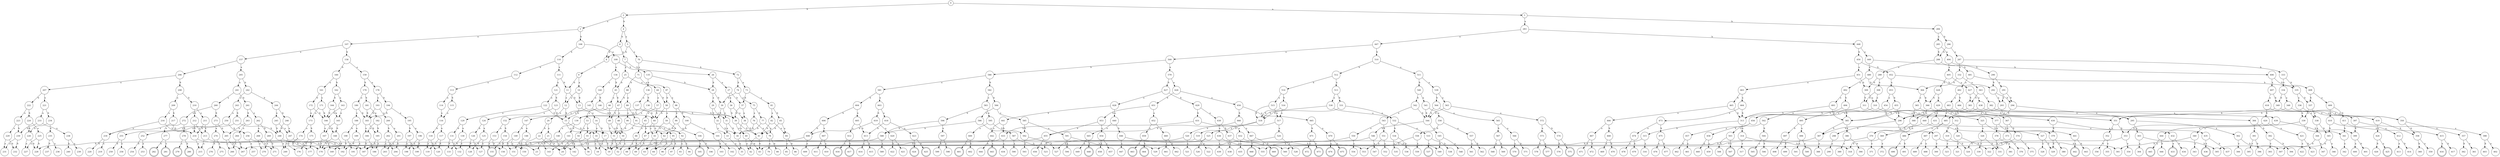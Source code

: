 digraph G {
node_655 [shape=circle,label="655"];
	node_655 -> node_656 [label="a"];
	node_655 -> node_267 [label="b"];
node_327 [shape=circle,label="327"];
	node_327 -> node_328 [label="a"];
	node_327 -> node_329 [label="b"];
node_663 [shape=doublecircle,label="663"];
node_564 [shape=circle,label="564"];
	node_564 -> node_565 [label="a"];
	node_564 -> node_544 [label="b"];
node_348 [shape=circle,label="348"];
	node_348 -> node_350 [label="a"];
	node_348 -> node_351 [label="b"];
node_393 [shape=circle,label="393"];
node_234 [shape=circle,label="234"];
	node_234 -> node_235 [label="a"];
	node_234 -> node_226 [label="b"];
node_570 [shape=doublecircle,label="570"];
node_195 [shape=circle,label="195"];
	node_195 -> node_196 [label="a"];
	node_195 -> node_197 [label="b"];
node_17 [shape=circle,label="17"];
	node_17 -> node_18 [label="a"];
	node_17 -> node_19 [label="b"];
node_114 [shape=circle,label="114"];
	node_114 -> node_116 [label="a"];
node_311 [shape=circle,label="311"];
	node_311 -> node_312 [label="a"];
	node_311 -> node_313 [label="b"];
node_172 [shape=circle,label="172"];
	node_172 -> node_173 [label="a"];
	node_172 -> node_166 [label="b"];
node_72 [shape=circle,label="72"];
	node_72 -> node_73 [label="a"];
	node_72 -> node_74 [label="b"];
node_579 [shape=circle,label="579"];
	node_579 -> node_626 [label="a"];
	node_579 -> node_627 [label="b"];
node_99 [shape=circle,label="99"];
	node_99 -> node_104 [label="a"];
	node_99 -> node_67 [label="b"];
node_143 [shape=circle,label="143"];
node_174 [shape=circle,label="174"];
	node_174 -> node_176 [label="a"];
	node_174 -> node_177 [label="b"];
node_328 [shape=circle,label="328"];
node_73 [shape=circle,label="73"];
	node_73 -> node_81 [label="a"];
	node_73 -> node_37 [label="b"];
node_651 [shape=circle,label="651"];
	node_651 -> node_652 [label="a"];
	node_651 -> node_653 [label="b"];
node_336 [shape=circle,label="336"];
	node_336 -> node_338 [label="a"];
	node_336 -> node_339 [label="b"];
node_142 [shape=circle,label="142"];
node_543 [shape=circle,label="543"];
	node_543 -> node_550 [label="a"];
	node_543 -> node_551 [label="b"];
node_272 [shape=circle,label="272"];
	node_272 -> node_277 [label="a"];
	node_272 -> node_278 [label="b"];
node_461 [shape=circle,label="461"];
node_59 [shape=circle,label="59"];
	node_59 -> node_61 [label="a"];
	node_59 -> node_62 [label="b"];
node_349 [shape=circle,label="349"];
	node_349 -> node_350 [label="a"];
	node_349 -> node_351 [label="b"];
node_442 [shape=doublecircle,label="442"];
node_22 [shape=circle,label="22"];
	node_22 -> node_23 [label="a"];
	node_22 -> node_24 [label="b"];
node_653 [shape=circle,label="653"];
	node_653 -> node_654 [label="a"];
	node_653 -> node_655 [label="b"];
node_44 [shape=circle,label="44"];
	node_44 -> node_57 [label="a"];
	node_44 -> node_58 [label="b"];
node_553 [shape=circle,label="553"];
node_560 [shape=circle,label="560"];
node_639 [shape=circle,label="639"];
node_196 [shape=circle,label="196"];
	node_196 -> node_198 [label="a"];
	node_196 -> node_199 [label="b"];
node_420 [shape=circle,label="420"];
	node_420 -> node_421 [label="a"];
	node_420 -> node_353 [label="b"];
node_585 [shape=circle,label="585"];
	node_585 -> node_591 [label="a"];
	node_585 -> node_592 [label="b"];
node_84 [shape=circle,label="84"];
	node_84 -> node_85 [label="a"];
	node_84 -> node_86 [label="b"];
node_283 [shape=circle,label="283"];
	node_283 -> node_447 [label="a"];
	node_283 -> node_448 [label="b"];
node_485 [shape=circle,label="485"];
	node_485 -> node_486 [label="a"];
	node_485 -> node_487 [label="b"];
node_220 [shape=circle,label="220"];
node_320 [shape=circle,label="320"];
	node_320 -> node_321 [label="a"];
	node_320 -> node_322 [label="b"];
node_403 [shape=circle,label="403"];
node_502 [shape=circle,label="502"];
	node_502 -> node_503 [label="a"];
	node_502 -> node_504 [label="b"];
node_306 [shape=circle,label="306"];
node_516 [shape=circle,label="516"];
	node_516 -> node_517 [label="a"];
	node_516 -> node_518 [label="b"];
node_226 [shape=circle,label="226"];
	node_226 -> node_227 [label="a"];
	node_226 -> node_228 [label="b"];
node_241 [shape=circle,label="241"];
	node_241 -> node_260 [label="a"];
	node_241 -> node_261 [label="b"];
node_599 [shape=circle,label="599"];
node_447 [shape=circle,label="447"];
	node_447 -> node_509 [label="a"];
	node_447 -> node_510 [label="b"];
node_82 [shape=circle,label="82"];
	node_82 -> node_84 [label="a"];
	node_82 -> node_41 [label="b"];
node_459 [shape=circle,label="459"];
node_115 [shape=circle,label="115"];
	node_115 -> node_116 [label="a"];
node_526 [shape=circle,label="526"];
node_107 [shape=circle,label="107"];
	node_107 -> node_157 [label="a"];
	node_107 -> node_158 [label="b"];
node_346 [shape=circle,label="346"];
node_578 [shape=circle,label="578"];
node_60 [shape=circle,label="60"];
	node_60 -> node_61 [label="a"];
	node_60 -> node_62 [label="b"];
node_154 [shape=circle,label="154"];
	node_154 -> node_155 [label="a"];
	node_154 -> node_156 [label="b"];
node_614 [shape=circle,label="614"];
node_623 [shape=circle,label="623"];
	node_623 -> node_624 [label="a"];
	node_623 -> node_625 [label="b"];
node_414 [shape=circle,label="414"];
node_171 [shape=circle,label="171"];
	node_171 -> node_173 [label="a"];
	node_171 -> node_166 [label="b"];
node_436 [shape=doublecircle,label="436"];
node_21 [shape=circle,label="21"];
	node_21 -> node_23 [label="a"];
	node_21 -> node_24 [label="b"];
node_159 [shape=circle,label="159"];
	node_159 -> node_178 [label="a"];
	node_159 -> node_179 [label="b"];
node_164 [shape=circle,label="164"];
	node_164 -> node_165 [label="a"];
	node_164 -> node_166 [label="b"];
node_83 [shape=circle,label="83"];
	node_83 -> node_84 [label="a"];
	node_83 -> node_41 [label="b"];
node_548 [shape=circle,label="548"];
node_316 [shape=circle,label="316"];
node_291 [shape=circle,label="291"];
	node_291 -> node_293 [label="a"];
	node_291 -> node_294 [label="b"];
node_534 [shape=circle,label="534"];
	node_534 -> node_535 [label="a"];
	node_534 -> node_536 [label="b"];
node_49 [shape=circle,label="49"];
	node_49 -> node_50 [label="a"];
	node_49 -> node_51 [label="b"];
node_641 [shape=circle,label="641"];
	node_641 -> node_642 [label="a"];
	node_641 -> node_633 [label="b"];
node_671 [shape=circle,label="671"];
	node_671 -> node_672 [label="a"];
	node_671 -> node_673 [label="b"];
node_300 [shape=circle,label="300"];
node_519 [shape=circle,label="519"];
	node_519 -> node_522 [label="a"];
	node_519 -> node_523 [label="b"];
node_521 [shape=circle,label="521"];
node_96 [shape=circle,label="96"];
node_151 [shape=circle,label="151"];
node_201 [shape=circle,label="201"];
	node_201 -> node_203 [label="a"];
	node_201 -> node_204 [label="b"];
node_260 [shape=circle,label="260"];
	node_260 -> node_272 [label="a"];
	node_260 -> node_273 [label="b"];
node_326 [shape=circle,label="326"];
	node_326 -> node_330 [label="a"];
	node_326 -> node_331 [label="b"];
node_404 [shape=circle,label="404"];
	node_404 -> node_405 [label="a"];
	node_404 -> node_406 [label="b"];
node_457 [shape=circle,label="457"];
	node_457 -> node_461 [label="a"];
	node_457 -> node_462 [label="b"];
node_587 [shape=circle,label="587"];
	node_587 -> node_590 [label="a"];
	node_587 -> node_523 [label="b"];
node_157 [shape=circle,label="157"];
	node_157 -> node_205 [label="a"];
	node_157 -> node_206 [label="b"];
node_240 [shape=circle,label="240"];
node_110 [shape=circle,label="110"];
	node_110 -> node_111 [label="a"];
	node_110 -> node_112 [label="b"];
node_179 [shape=circle,label="179"];
	node_179 -> node_180 [label="a"];
	node_179 -> node_181 [label="b"];
node_481 [shape=circle,label="481"];
	node_481 -> node_482 [label="a"];
	node_481 -> node_335 [label="b"];
node_313 [shape=circle,label="313"];
	node_313 -> node_314 [label="a"];
	node_313 -> node_315 [label="b"];
node_593 [shape=circle,label="593"];
node_34 [shape=circle,label="34"];
	node_34 -> node_35 [label="a"];
node_494 [shape=circle,label="494"];
	node_494 -> node_495 [label="a"];
	node_494 -> node_385 [label="b"];
node_200 [shape=circle,label="200"];
	node_200 -> node_201 [label="a"];
	node_200 -> node_202 [label="b"];
node_405 [shape=circle,label="405"];
	node_405 -> node_427 [label="a"];
	node_405 -> node_428 [label="b"];
node_116 [shape=circle,label="116"];
	node_116 -> node_117 [label="a"];
	node_116 -> node_118 [label="b"];
node_390 [shape=circle,label="390"];
node_19 [shape=circle,label="19"];
node_321 [shape=circle,label="321"];
node_30 [shape=circle,label="30"];
	node_30 -> node_31 [label="a"];
	node_30 -> node_32 [label="b"];
node_360 [shape=circle,label="360"];
node_245 [shape=circle,label="245"];
	node_245 -> node_247 [label="a"];
	node_245 -> node_248 [label="b"];
node_456 [shape=circle,label="456"];
	node_456 -> node_457 [label="a"];
	node_456 -> node_458 [label="b"];
node_674 [shape=doublecircle,label="674"];
node_105 [shape=doublecircle,label="105"];
node_12 [shape=circle,label="12"];
	node_12 -> node_20 [label="a"];
	node_12 -> node_15 [label="b"];
node_555 [shape=circle,label="555"];
node_501 [shape=circle,label="501"];
node_439 [shape=circle,label="439"];
	node_439 -> node_444 [label="a"];
	node_439 -> node_399 [label="b"];
node_71 [shape=circle,label="71"];
	node_71 -> node_87 [label="a"];
	node_71 -> node_88 [label="b"];
node_509 [shape=circle,label="509"];
	node_509 -> node_579 [label="a"];
	node_509 -> node_580 [label="b"];
node_527 [shape=circle,label="527"];
node_227 [shape=circle,label="227"];
node_66 [shape=circle,label="66"];
	node_66 -> node_68 [label="a"];
	node_66 -> node_69 [label="b"];
node_490 [shape=doublecircle,label="490"];
node_36 [shape=circle,label="36"];
	node_36 -> node_38 [label="a"];
	node_36 -> node_39 [label="b"];
node_659 [shape=circle,label="659"];
	node_659 -> node_663 [label="a"];
	node_659 -> node_664 [label="b"];
node_103 [shape=circle,label="103"];
node_312 [shape=circle,label="312"];
	node_312 -> node_319 [label="a"];
	node_312 -> node_320 [label="b"];
node_573 [shape=circle,label="573"];
	node_573 -> node_577 [label="a"];
	node_573 -> node_578 [label="b"];
node_14 [shape=circle,label="14"];
	node_14 -> node_16 [label="a"];
	node_14 -> node_17 [label="b"];
node_384 [shape=circle,label="384"];
	node_384 -> node_391 [label="a"];
	node_384 -> node_392 [label="b"];
node_497 [shape=circle,label="497"];
	node_497 -> node_498 [label="a"];
	node_497 -> node_499 [label="b"];
node_54 [shape=circle,label="54"];
	node_54 -> node_56 [label="a"];
	node_54 -> node_24 [label="b"];
node_303 [shape=circle,label="303"];
	node_303 -> node_304 [label="a"];
	node_303 -> node_305 [label="b"];
node_379 [shape=circle,label="379"];
	node_379 -> node_380 [label="a"];
	node_379 -> node_329 [label="b"];
node_237 [shape=circle,label="237"];
node_358 [shape=circle,label="358"];
	node_358 -> node_359 [label="a"];
	node_358 -> node_360 [label="b"];
node_417 [shape=circle,label="417"];
node_145 [shape=circle,label="145"];
	node_145 -> node_152 [label="a"];
	node_145 -> node_60 [label="b"];
node_242 [shape=circle,label="242"];
	node_242 -> node_243 [label="a"];
	node_242 -> node_244 [label="b"];
node_324 [shape=circle,label="324"];
node_559 [shape=circle,label="559"];
node_108 [shape=circle,label="108"];
	node_108 -> node_109 [label="a"];
	node_108 -> node_110 [label="b"];
node_133 [shape=circle,label="133"];
node_282 [shape=doublecircle,label="282"];
node_423 [shape=circle,label="423"];
node_425 [shape=doublecircle,label="425"];
node_649 [shape=circle,label="649"];
node_186 [shape=circle,label="186"];
node_522 [shape=circle,label="522"];
node_290 [shape=circle,label="290"];
	node_290 -> node_291 [label="a"];
	node_290 -> node_292 [label="b"];
node_474 [shape=circle,label="474"];
	node_474 -> node_478 [label="a"];
	node_474 -> node_479 [label="b"];
node_117 [shape=circle,label="117"];
	node_117 -> node_119 [label="a"];
	node_117 -> node_120 [label="b"];
node_609 [shape=circle,label="609"];
node_3 [shape=circle,label="3"];
	node_3 -> node_107 [label="a"];
	node_3 -> node_108 [label="b"];
node_129 [shape=circle,label="129"];
	node_129 -> node_130 [label="a"];
	node_129 -> node_131 [label="b"];
node_309 [shape=circle,label="309"];
	node_309 -> node_310 [label="a"];
	node_309 -> node_311 [label="b"];
node_541 [shape=circle,label="541"];
	node_541 -> node_556 [label="a"];
	node_541 -> node_544 [label="b"];
node_8 [shape=circle,label="8"];
	node_8 -> node_9 [label="a"];
node_658 [shape=circle,label="658"];
node_416 [shape=doublecircle,label="416"];
node_545 [shape=circle,label="545"];
	node_545 -> node_548 [label="a"];
	node_545 -> node_549 [label="b"];
node_561 [shape=circle,label="561"];
node_18 [shape=circle,label="18"];
node_395 [shape=circle,label="395"];
node_463 [shape=circle,label="463"];
	node_463 -> node_464 [label="a"];
	node_463 -> node_465 [label="b"];
node_601 [shape=doublecircle,label="601"];
node_141 [shape=circle,label="141"];
	node_141 -> node_142 [label="a"];
	node_141 -> node_143 [label="b"];
node_137 [shape=circle,label="137"];
	node_137 -> node_139 [label="a"];
	node_137 -> node_39 [label="b"];
node_335 [shape=circle,label="335"];
	node_335 -> node_336 [label="a"];
	node_335 -> node_337 [label="b"];
node_344 [shape=circle,label="344"];
	node_344 -> node_347 [label="a"];
	node_344 -> node_307 [label="b"];
node_583 [shape=circle,label="583"];
	node_583 -> node_595 [label="a"];
	node_583 -> node_596 [label="b"];
node_450 [shape=circle,label="450"];
	node_450 -> node_451 [label="a"];
	node_450 -> node_452 [label="b"];
node_512 [shape=circle,label="512"];
	node_512 -> node_513 [label="a"];
	node_512 -> node_514 [label="b"];
node_279 [shape=doublecircle,label="279"];
node_567 [shape=circle,label="567"];
	node_567 -> node_568 [label="a"];
	node_567 -> node_569 [label="b"];
node_148 [shape=circle,label="148"];
	node_148 -> node_150 [label="a"];
	node_148 -> node_151 [label="b"];
node_479 [shape=circle,label="479"];
node_554 [shape=circle,label="554"];
node_168 [shape=circle,label="168"];
	node_168 -> node_169 [label="a"];
	node_168 -> node_170 [label="b"];
node_482 [shape=circle,label="482"];
	node_482 -> node_483 [label="a"];
	node_482 -> node_484 [label="b"];
node_412 [shape=circle,label="412"];
	node_412 -> node_413 [label="a"];
	node_412 -> node_414 [label="b"];
node_273 [shape=circle,label="273"];
	node_273 -> node_274 [label="a"];
	node_273 -> node_265 [label="b"];
node_449 [shape=circle,label="449"];
	node_449 -> node_480 [label="a"];
	node_449 -> node_481 [label="b"];
node_101 [shape=circle,label="101"];
	node_101 -> node_102 [label="a"];
	node_101 -> node_103 [label="b"];
node_432 [shape=circle,label="432"];
	node_432 -> node_433 [label="a"];
	node_432 -> node_434 [label="b"];
node_248 [shape=circle,label="248"];
	node_248 -> node_249 [label="a"];
	node_248 -> node_187 [label="b"];
node_445 [shape=doublecircle,label="445"];
node_568 [shape=circle,label="568"];
node_626 [shape=circle,label="626"];
	node_626 -> node_650 [label="a"];
	node_626 -> node_651 [label="b"];
node_13 [shape=circle,label="13"];
	node_13 -> node_14 [label="a"];
	node_13 -> node_15 [label="b"];
node_531 [shape=circle,label="531"];
	node_531 -> node_532 [label="a"];
	node_531 -> node_518 [label="b"];
node_224 [shape=circle,label="224"];
	node_224 -> node_225 [label="a"];
	node_224 -> node_226 [label="b"];
node_135 [shape=circle,label="135"];
	node_135 -> node_136 [label="a"];
	node_135 -> node_28 [label="b"];
node_644 [shape=circle,label="644"];
node_269 [shape=circle,label="269"];
	node_269 -> node_270 [label="a"];
	node_269 -> node_271 [label="b"];
node_169 [shape=circle,label="169"];
node_338 [shape=circle,label="338"];
	node_338 -> node_344 [label="a"];
	node_338 -> node_345 [label="b"];
node_318 [shape=circle,label="318"];
node_46 [shape=circle,label="46"];
	node_46 -> node_53 [label="a"];
	node_46 -> node_49 [label="b"];
node_563 [shape=circle,label="563"];
	node_563 -> node_572 [label="a"];
	node_563 -> node_544 [label="b"];
node_368 [shape=circle,label="368"];
	node_368 -> node_369 [label="a"];
	node_368 -> node_370 [label="b"];
node_590 [shape=circle,label="590"];
node_367 [shape=circle,label="367"];
	node_367 -> node_373 [label="a"];
	node_367 -> node_374 [label="b"];
node_16 [shape=circle,label="16"];
	node_16 -> node_18 [label="a"];
	node_16 -> node_19 [label="b"];
node_410 [shape=circle,label="410"];
	node_410 -> node_415 [label="a"];
	node_410 -> node_345 [label="b"];
node_93 [shape=circle,label="93"];
node_362 [shape=circle,label="362"];
node_204 [shape=circle,label="204"];
node_223 [shape=circle,label="223"];
	node_223 -> node_229 [label="a"];
	node_223 -> node_230 [label="b"];
node_446 [shape=circle,label="446"];
node_594 [shape=circle,label="594"];
node_37 [shape=circle,label="37"];
	node_37 -> node_38 [label="a"];
	node_37 -> node_39 [label="b"];
node_484 [shape=circle,label="484"];
	node_484 -> node_485 [label="a"];
	node_484 -> node_351 [label="b"];
node_198 [shape=circle,label="198"];
node_61 [shape=circle,label="61"];
	node_61 -> node_63 [label="a"];
	node_61 -> node_64 [label="b"];
node_552 [shape=circle,label="552"];
node_370 [shape=circle,label="370"];
	node_370 -> node_371 [label="a"];
	node_370 -> node_19 [label="b"];
node_259 [shape=circle,label="259"];
node_191 [shape=circle,label="191"];
node_315 [shape=circle,label="315"];
	node_315 -> node_316 [label="a"];
	node_315 -> node_19 [label="b"];
node_124 [shape=circle,label="124"];
	node_124 -> node_125 [label="a"];
	node_124 -> node_126 [label="b"];
node_536 [shape=circle,label="536"];
node_236 [shape=circle,label="236"];
node_104 [shape=circle,label="104"];
	node_104 -> node_105 [label="a"];
	node_104 -> node_106 [label="b"];
node_147 [shape=circle,label="147"];
	node_147 -> node_148 [label="a"];
	node_147 -> node_149 [label="b"];
node_469 [shape=circle,label="469"];
node_219 [shape=circle,label="219"];
node_87 [shape=circle,label="87"];
	node_87 -> node_98 [label="a"];
	node_87 -> node_58 [label="b"];
node_48 [shape=circle,label="48"];
	node_48 -> node_50 [label="a"];
	node_48 -> node_51 [label="b"];
node_162 [shape=circle,label="162"];
	node_162 -> node_163 [label="a"];
	node_162 -> node_164 [label="b"];
node_79 [shape=circle,label="79"];
node_92 [shape=circle,label="92"];
	node_92 -> node_93 [label="a"];
	node_92 -> node_94 [label="b"];
node_422 [shape=circle,label="422"];
node_640 [shape=circle,label="640"];
	node_640 -> node_645 [label="a"];
	node_640 -> node_646 [label="b"];
node_95 [shape=circle,label="95"];
	node_95 -> node_96 [label="a"];
	node_95 -> node_97 [label="b"];
node_406 [shape=circle,label="406"];
	node_406 -> node_407 [label="a"];
	node_406 -> node_408 [label="b"];
node_239 [shape=circle,label="239"];
node_547 [shape=circle,label="547"];
node_396 [shape=circle,label="396"];
node_558 [shape=circle,label="558"];
	node_558 -> node_559 [label="a"];
	node_558 -> node_560 [label="b"];
node_496 [shape=circle,label="496"];
	node_496 -> node_500 [label="a"];
	node_496 -> node_501 [label="b"];
node_611 [shape=circle,label="611"];
node_661 [shape=circle,label="661"];
node_280 [shape=doublecircle,label="280"];
node_183 [shape=circle,label="183"];
	node_183 -> node_184 [label="a"];
	node_183 -> node_185 [label="b"];
node_356 [shape=circle,label="356"];
node_189 [shape=circle,label="189"];
	node_189 -> node_191 [label="a"];
	node_189 -> node_192 [label="b"];
node_193 [shape=circle,label="193"];
	node_193 -> node_200 [label="a"];
	node_193 -> node_183 [label="b"];
node_650 [shape=circle,label="650"];
	node_650 -> node_665 [label="a"];
	node_650 -> node_666 [label="b"];
node_577 [shape=doublecircle,label="577"];
node_6 [shape=circle,label="6"];
	node_6 -> node_7 [label="a"];
	node_6 -> node_8 [label="b"];
node_565 [shape=circle,label="565"];
	node_565 -> node_566 [label="a"];
	node_565 -> node_567 [label="b"];
node_80 [shape=circle,label="80"];
node_2 [shape=circle,label="2"];
	node_2 -> node_3 [label="a"];
	node_2 -> node_4 [label="b"];
node_64 [shape=circle,label="64"];
node_366 [shape=circle,label="366"];
	node_366 -> node_367 [label="a"];
	node_366 -> node_368 [label="b"];
node_389 [shape=circle,label="389"];
node_88 [shape=circle,label="88"];
	node_88 -> node_89 [label="a"];
	node_88 -> node_47 [label="b"];
node_109 [shape=circle,label="109"];
	node_109 -> node_134 [label="a"];
	node_109 -> node_135 [label="b"];
node_175 [shape=circle,label="175"];
	node_175 -> node_176 [label="a"];
	node_175 -> node_177 [label="b"];
node_427 [shape=circle,label="427"];
	node_427 -> node_438 [label="a"];
	node_427 -> node_383 [label="b"];
node_329 [shape=circle,label="329"];
node_566 [shape=circle,label="566"];
	node_566 -> node_570 [label="a"];
	node_566 -> node_571 [label="b"];
node_188 [shape=circle,label="188"];
	node_188 -> node_189 [label="a"];
	node_188 -> node_190 [label="b"];
node_613 [shape=circle,label="613"];
	node_613 -> node_614 [label="a"];
	node_613 -> node_615 [label="b"];
node_33 [shape=circle,label="33"];
	node_33 -> node_35 [label="a"];
node_486 [shape=circle,label="486"];
	node_486 -> node_490 [label="a"];
	node_486 -> node_491 [label="b"];
node_180 [shape=circle,label="180"];
	node_180 -> node_188 [label="a"];
	node_180 -> node_183 [label="b"];
node_662 [shape=circle,label="662"];
node_11 [shape=circle,label="11"];
	node_11 -> node_12 [label="a"];
	node_11 -> node_13 [label="b"];
node_212 [shape=circle,label="212"];
	node_212 -> node_213 [label="a"];
	node_212 -> node_214 [label="b"];
node_473 [shape=circle,label="473"];
	node_473 -> node_474 [label="a"];
	node_473 -> node_475 [label="b"];
node_525 [shape=circle,label="525"];
	node_525 -> node_526 [label="a"];
	node_525 -> node_527 [label="b"];
node_675 [shape=doublecircle,label="675"];
node_518 [shape=circle,label="518"];
	node_518 -> node_519 [label="a"];
	node_518 -> node_520 [label="b"];
node_443 [shape=circle,label="443"];
node_258 [shape=circle,label="258"];
node_544 [shape=circle,label="544"];
	node_544 -> node_545 [label="a"];
	node_544 -> node_546 [label="b"];
node_576 [shape=circle,label="576"];
node_325 [shape=circle,label="325"];
	node_325 -> node_326 [label="a"];
	node_325 -> node_327 [label="b"];
node_602 [shape=circle,label="602"];
node_369 [shape=circle,label="369"];
	node_369 -> node_372 [label="a"];
	node_369 -> node_318 [label="b"];
node_622 [shape=circle,label="622"];
node_163 [shape=circle,label="163"];
	node_163 -> node_165 [label="a"];
	node_163 -> node_166 [label="b"];
node_285 [shape=circle,label="285"];
	node_285 -> node_404 [label="a"];
	node_285 -> node_288 [label="b"];
node_365 [shape=circle,label="365"];
	node_365 -> node_377 [label="a"];
	node_365 -> node_368 [label="b"];
node_62 [shape=circle,label="62"];
	node_62 -> node_63 [label="a"];
	node_62 -> node_64 [label="b"];
node_77 [shape=circle,label="77"];
	node_77 -> node_78 [label="a"];
	node_77 -> node_34 [label="b"];
node_388 [shape=circle,label="388"];
node_498 [shape=circle,label="498"];
node_53 [shape=circle,label="53"];
	node_53 -> node_54 [label="a"];
	node_53 -> node_55 [label="b"];
node_278 [shape=circle,label="278"];
	node_278 -> node_279 [label="a"];
	node_278 -> node_280 [label="b"];
node_128 [shape=circle,label="128"];
node_621 [shape=circle,label="621"];
node_194 [shape=circle,label="194"];
	node_194 -> node_195 [label="a"];
	node_194 -> node_183 [label="b"];
node_571 [shape=circle,label="571"];
node_229 [shape=circle,label="229"];
	node_229 -> node_231 [label="a"];
	node_229 -> node_232 [label="b"];
node_305 [shape=circle,label="305"];
node_209 [shape=circle,label="209"];
	node_209 -> node_216 [label="a"];
	node_209 -> node_217 [label="b"];
node_181 [shape=circle,label="181"];
	node_181 -> node_182 [label="a"];
	node_181 -> node_183 [label="b"];
node_660 [shape=circle,label="660"];
	node_660 -> node_661 [label="a"];
	node_660 -> node_662 [label="b"];
node_645 [shape=circle,label="645"];
	node_645 -> node_648 [label="a"];
	node_645 -> node_649 [label="b"];
node_299 [shape=circle,label="299"];
node_402 [shape=circle,label="402"];
node_466 [shape=circle,label="466"];
	node_466 -> node_467 [label="a"];
	node_466 -> node_468 [label="b"];
node_455 [shape=circle,label="455"];
	node_455 -> node_456 [label="a"];
	node_455 -> node_296 [label="b"];
node_74 [shape=circle,label="74"];
	node_74 -> node_75 [label="a"];
	node_74 -> node_30 [label="b"];
node_298 [shape=circle,label="298"];
	node_298 -> node_299 [label="a"];
node_347 [shape=circle,label="347"];
node_415 [shape=circle,label="415"];
	node_415 -> node_416 [label="a"];
	node_415 -> node_417 [label="b"];
node_493 [shape=circle,label="493"];
	node_493 -> node_502 [label="a"];
	node_493 -> node_385 [label="b"];
node_513 [shape=circle,label="513"];
	node_513 -> node_530 [label="a"];
	node_513 -> node_531 [label="b"];
node_97 [shape=circle,label="97"];
node_400 [shape=circle,label="400"];
node_304 [shape=circle,label="304"];
node_170 [shape=circle,label="170"];
node_478 [shape=circle,label="478"];
node_636 [shape=circle,label="636"];
	node_636 -> node_639 [label="a"];
	node_636 -> node_555 [label="b"];
node_535 [shape=circle,label="535"];
node_520 [shape=circle,label="520"];
	node_520 -> node_521 [label="a"];
	node_520 -> node_170 [label="b"];
node_122 [shape=circle,label="122"];
	node_122 -> node_129 [label="a"];
	node_122 -> node_15 [label="b"];
node_76 [shape=circle,label="76"];
	node_76 -> node_78 [label="a"];
	node_76 -> node_34 [label="b"];
node_130 [shape=circle,label="130"];
	node_130 -> node_132 [label="a"];
	node_130 -> node_133 [label="b"];
node_454 [shape=circle,label="454"];
	node_454 -> node_456 [label="a"];
	node_454 -> node_296 [label="b"];
node_664 [shape=doublecircle,label="664"];
node_580 [shape=circle,label="580"];
	node_580 -> node_581 [label="a"];
	node_580 -> node_582 [label="b"];
node_132 [shape=circle,label="132"];
node_289 [shape=circle,label="289"];
	node_289 -> node_308 [label="a"];
	node_289 -> node_309 [label="b"];
node_377 [shape=circle,label="377"];
	node_377 -> node_378 [label="a"];
	node_377 -> node_379 [label="b"];
node_131 [shape=circle,label="131"];
	node_131 -> node_132 [label="a"];
	node_131 -> node_133 [label="b"];
node_476 [shape=circle,label="476"];
node_665 [shape=circle,label="665"];
	node_665 -> node_670 [label="a"];
	node_665 -> node_671 [label="b"];
node_421 [shape=circle,label="421"];
	node_421 -> node_422 [label="a"];
	node_421 -> node_423 [label="b"];
node_182 [shape=circle,label="182"];
	node_182 -> node_184 [label="a"];
	node_182 -> node_185 [label="b"];
node_293 [shape=circle,label="293"];
	node_293 -> node_295 [label="a"];
	node_293 -> node_296 [label="b"];
node_177 [shape=circle,label="177"];
node_255 [shape=circle,label="255"];
	node_255 -> node_258 [label="a"];
	node_255 -> node_259 [label="b"];
node_465 [shape=circle,label="465"];
	node_465 -> node_466 [label="a"];
	node_465 -> node_313 [label="b"];
node_317 [shape=circle,label="317"];
node_264 [shape=circle,label="264"];
	node_264 -> node_266 [label="a"];
	node_264 -> node_267 [label="b"];
node_495 [shape=circle,label="495"];
	node_495 -> node_496 [label="a"];
	node_495 -> node_497 [label="b"];
node_652 [shape=circle,label="652"];
	node_652 -> node_659 [label="a"];
	node_652 -> node_660 [label="b"];
node_319 [shape=circle,label="319"];
	node_319 -> node_323 [label="a"];
	node_319 -> node_324 [label="b"];
node_276 [shape=circle,label="276"];
node_210 [shape=circle,label="210"];
	node_210 -> node_211 [label="a"];
	node_210 -> node_212 [label="b"];
node_394 [shape=circle,label="394"];
node_284 [shape=circle,label="284"];
	node_284 -> node_285 [label="a"];
	node_284 -> node_286 [label="b"];
node_78 [shape=circle,label="78"];
	node_78 -> node_79 [label="a"];
	node_78 -> node_80 [label="b"];
node_506 [shape=circle,label="506"];
node_386 [shape=circle,label="386"];
	node_386 -> node_389 [label="a"];
	node_386 -> node_390 [label="b"];
node_45 [shape=circle,label="45"];
	node_45 -> node_46 [label="a"];
	node_45 -> node_47 [label="b"];
node_462 [shape=circle,label="462"];
node_500 [shape=doublecircle,label="500"];
node_342 [shape=circle,label="342"];
node_401 [shape=circle,label="401"];
node_588 [shape=circle,label="588"];
	node_588 -> node_589 [label="a"];
	node_588 -> node_170 [label="b"];
node_158 [shape=circle,label="158"];
	node_158 -> node_159 [label="a"];
	node_158 -> node_160 [label="b"];
node_428 [shape=circle,label="428"];
	node_428 -> node_429 [label="a"];
	node_428 -> node_366 [label="b"];
node_35 [shape=circle,label="35"];
node_637 [shape=circle,label="637"];
	node_637 -> node_638 [label="a"];
	node_637 -> node_553 [label="b"];
node_120 [shape=circle,label="120"];
node_392 [shape=circle,label="392"];
	node_392 -> node_393 [label="a"];
	node_392 -> node_394 [label="b"];
node_136 [shape=circle,label="136"];
	node_136 -> node_137 [label="a"];
	node_136 -> node_138 [label="b"];
node_75 [shape=circle,label="75"];
	node_75 -> node_76 [label="a"];
	node_75 -> node_77 [label="b"];
node_295 [shape=circle,label="295"];
	node_295 -> node_302 [label="a"];
	node_295 -> node_303 [label="b"];
node_28 [shape=circle,label="28"];
	node_28 -> node_29 [label="a"];
	node_28 -> node_30 [label="b"];
node_398 [shape=circle,label="398"];
	node_398 -> node_402 [label="a"];
	node_398 -> node_403 [label="b"];
node_374 [shape=circle,label="374"];
	node_374 -> node_375 [label="a"];
	node_374 -> node_322 [label="b"];
node_557 [shape=circle,label="557"];
	node_557 -> node_561 [label="a"];
	node_557 -> node_562 [label="b"];
node_65 [shape=circle,label="65"];
	node_65 -> node_66 [label="a"];
	node_65 -> node_67 [label="b"];
node_437 [shape=circle,label="437"];
node_385 [shape=circle,label="385"];
	node_385 -> node_386 [label="a"];
	node_385 -> node_387 [label="b"];
node_604 [shape=circle,label="604"];
	node_604 -> node_605 [label="a"];
	node_604 -> node_606 [label="b"];
node_654 [shape=circle,label="654"];
	node_654 -> node_657 [label="a"];
	node_654 -> node_658 [label="b"];
node_399 [shape=circle,label="399"];
	node_399 -> node_400 [label="a"];
	node_399 -> node_401 [label="b"];
node_243 [shape=circle,label="243"];
	node_243 -> node_250 [label="a"];
	node_243 -> node_251 [label="b"];
node_235 [shape=circle,label="235"];
	node_235 -> node_236 [label="a"];
	node_235 -> node_237 [label="b"];
node_515 [shape=circle,label="515"];
	node_515 -> node_517 [label="a"];
	node_515 -> node_518 [label="b"];
node_668 [shape=doublecircle,label="668"];
node_176 [shape=circle,label="176"];
node_345 [shape=circle,label="345"];
	node_345 -> node_346 [label="a"];
	node_345 -> node_305 [label="b"];
node_155 [shape=doublecircle,label="155"];
node_550 [shape=circle,label="550"];
	node_550 -> node_554 [label="a"];
	node_550 -> node_555 [label="b"];
node_359 [shape=circle,label="359"];
node_600 [shape=circle,label="600"];
	node_600 -> node_601 [label="a"];
	node_600 -> node_602 [label="b"];
node_40 [shape=circle,label="40"];
	node_40 -> node_42 [label="a"];
	node_40 -> node_43 [label="b"];
node_372 [shape=circle,label="372"];
node_29 [shape=circle,label="29"];
	node_29 -> node_31 [label="a"];
	node_29 -> node_32 [label="b"];
node_314 [shape=circle,label="314"];
	node_314 -> node_317 [label="a"];
	node_314 -> node_318 [label="b"];
node_467 [shape=circle,label="467"];
	node_467 -> node_471 [label="a"];
	node_467 -> node_472 [label="b"];
node_448 [shape=circle,label="448"];
	node_448 -> node_449 [label="a"];
	node_448 -> node_450 [label="b"];
node_530 [shape=circle,label="530"];
	node_530 -> node_532 [label="a"];
	node_530 -> node_518 [label="b"];
node_470 [shape=circle,label="470"];
node_539 [shape=circle,label="539"];
	node_539 -> node_563 [label="a"];
	node_539 -> node_564 [label="b"];
node_597 [shape=circle,label="597"];
	node_597 -> node_598 [label="a"];
	node_597 -> node_599 [label="b"];
node_666 [shape=circle,label="666"];
	node_666 -> node_667 [label="a"];
	node_666 -> node_655 [label="b"];
node_91 [shape=circle,label="91"];
	node_91 -> node_92 [label="a"];
	node_91 -> node_51 [label="b"];
node_308 [shape=circle,label="308"];
	node_308 -> node_310 [label="a"];
	node_308 -> node_311 [label="b"];
node_23 [shape=circle,label="23"];
node_102 [shape=circle,label="102"];
node_39 [shape=circle,label="39"];
	node_39 -> node_40 [label="a"];
	node_39 -> node_41 [label="b"];
node_371 [shape=circle,label="371"];
node_584 [shape=circle,label="584"];
	node_584 -> node_585 [label="a"];
	node_584 -> node_586 [label="b"];
node_310 [shape=circle,label="310"];
	node_310 -> node_325 [label="a"];
	node_310 -> node_313 [label="b"];
node_612 [shape=circle,label="612"];
	node_612 -> node_616 [label="a"];
	node_612 -> node_617 [label="b"];
node_430 [shape=circle,label="430"];
	node_430 -> node_435 [label="a"];
	node_430 -> node_379 [label="b"];
node_375 [shape=circle,label="375"];
node_619 [shape=circle,label="619"];
	node_619 -> node_620 [label="a"];
	node_619 -> node_608 [label="b"];
node_542 [shape=circle,label="542"];
	node_542 -> node_543 [label="a"];
	node_542 -> node_544 [label="b"];
node_391 [shape=circle,label="391"];
	node_391 -> node_395 [label="a"];
	node_391 -> node_396 [label="b"];
node_100 [shape=circle,label="100"];
	node_100 -> node_101 [label="a"];
	node_100 -> node_62 [label="b"];
node_364 [shape=circle,label="364"];
	node_364 -> node_365 [label="a"];
	node_364 -> node_366 [label="b"];
node_27 [shape=circle,label="27"];
	node_27 -> node_36 [label="a"];
	node_27 -> node_37 [label="b"];
node_480 [shape=circle,label="480"];
	node_480 -> node_492 [label="a"];
	node_480 -> node_364 [label="b"];
node_63 [shape=circle,label="63"];
node_492 [shape=circle,label="492"];
	node_492 -> node_493 [label="a"];
	node_492 -> node_494 [label="b"];
node_213 [shape=circle,label="213"];
	node_213 -> node_215 [label="a"];
	node_213 -> node_170 [label="b"];
node_511 [shape=circle,label="511"];
	node_511 -> node_539 [label="a"];
	node_511 -> node_540 [label="b"];
node_57 [shape=circle,label="57"];
	node_57 -> node_65 [label="a"];
	node_57 -> node_60 [label="b"];
node_575 [shape=doublecircle,label="575"];
node_352 [shape=circle,label="352"];
	node_352 -> node_355 [label="a"];
	node_352 -> node_356 [label="b"];
node_489 [shape=circle,label="489"];
node_397 [shape=circle,label="397"];
	node_397 -> node_398 [label="a"];
	node_397 -> node_399 [label="b"];
node_505 [shape=doublecircle,label="505"];
node_322 [shape=circle,label="322"];
node_407 [shape=circle,label="407"];
	node_407 -> node_418 [label="a"];
	node_407 -> node_349 [label="b"];
node_596 [shape=circle,label="596"];
	node_596 -> node_597 [label="a"];
	node_596 -> node_588 [label="b"];
node_642 [shape=circle,label="642"];
	node_642 -> node_643 [label="a"];
	node_642 -> node_644 [label="b"];
node_119 [shape=circle,label="119"];
node_472 [shape=circle,label="472"];
node_98 [shape=circle,label="98"];
	node_98 -> node_99 [label="a"];
	node_98 -> node_100 [label="b"];
node_26 [shape=circle,label="26"];
	node_26 -> node_27 [label="a"];
	node_26 -> node_28 [label="b"];
node_254 [shape=circle,label="254"];
node_572 [shape=circle,label="572"];
	node_572 -> node_573 [label="a"];
	node_572 -> node_574 [label="b"];
node_460 [shape=circle,label="460"];
node_591 [shape=circle,label="591"];
	node_591 -> node_594 [label="a"];
	node_591 -> node_529 [label="b"];
node_38 [shape=circle,label="38"];
	node_38 -> node_40 [label="a"];
	node_38 -> node_41 [label="b"];
node_52 [shape=circle,label="52"];
node_610 [shape=circle,label="610"];
node_165 [shape=circle,label="165"];
	node_165 -> node_167 [label="a"];
	node_165 -> node_168 [label="b"];
node_307 [shape=circle,label="307"];
node_431 [shape=circle,label="431"];
	node_431 -> node_432 [label="a"];
	node_431 -> node_370 [label="b"];
node_216 [shape=circle,label="216"];
	node_216 -> node_218 [label="a"];
	node_216 -> node_214 [label="b"];
node_20 [shape=circle,label="20"];
	node_20 -> node_21 [label="a"];
	node_20 -> node_22 [label="b"];
node_42 [shape=circle,label="42"];
node_419 [shape=circle,label="419"];
	node_419 -> node_424 [label="a"];
	node_419 -> node_358 [label="b"];
node_411 [shape=circle,label="411"];
	node_411 -> node_412 [label="a"];
	node_411 -> node_341 [label="b"];
node_638 [shape=circle,label="638"];
node_340 [shape=circle,label="340"];
	node_340 -> node_343 [label="a"];
	node_340 -> node_301 [label="b"];
node_187 [shape=circle,label="187"];
node_263 [shape=circle,label="263"];
	node_263 -> node_264 [label="a"];
	node_263 -> node_265 [label="b"];
node_464 [shape=circle,label="464"];
	node_464 -> node_473 [label="a"];
	node_464 -> node_313 [label="b"];
node_139 [shape=circle,label="139"];
	node_139 -> node_140 [label="a"];
	node_139 -> node_141 [label="b"];
node_123 [shape=circle,label="123"];
	node_123 -> node_124 [label="a"];
	node_123 -> node_15 [label="b"];
node_646 [shape=circle,label="646"];
	node_646 -> node_647 [label="a"];
	node_646 -> node_560 [label="b"];
node_266 [shape=circle,label="266"];
node_357 [shape=circle,label="357"];
	node_357 -> node_361 [label="a"];
	node_357 -> node_362 [label="b"];
node_627 [shape=circle,label="627"];
	node_627 -> node_628 [label="a"];
	node_627 -> node_629 [label="b"];
node_657 [shape=circle,label="657"];
node_126 [shape=circle,label="126"];
	node_126 -> node_127 [label="a"];
	node_126 -> node_128 [label="b"];
node_160 [shape=circle,label="160"];
	node_160 -> node_161 [label="a"];
	node_160 -> node_162 [label="b"];
node_354 [shape=circle,label="354"];
node_261 [shape=circle,label="261"];
	node_261 -> node_262 [label="a"];
	node_261 -> node_263 [label="b"];
node_630 [shape=circle,label="630"];
	node_630 -> node_636 [label="a"];
	node_630 -> node_637 [label="b"];
node_409 [shape=circle,label="409"];
	node_409 -> node_410 [label="a"];
	node_409 -> node_411 [label="b"];
node_556 [shape=circle,label="556"];
	node_556 -> node_557 [label="a"];
	node_556 -> node_558 [label="b"];
node_617 [shape=doublecircle,label="617"];
node_51 [shape=circle,label="51"];
	node_51 -> node_52 [label="a"];
	node_51 -> node_19 [label="b"];
node_672 [shape=doublecircle,label="672"];
node_673 [shape=doublecircle,label="673"];
node_341 [shape=circle,label="341"];
	node_341 -> node_342 [label="a"];
node_323 [shape=circle,label="323"];
node_408 [shape=circle,label="408"];
	node_408 -> node_409 [label="a"];
	node_408 -> node_337 [label="b"];
node_222 [shape=circle,label="222"];
	node_222 -> node_223 [label="a"];
	node_222 -> node_224 [label="b"];
node_249 [shape=circle,label="249"];
node_523 [shape=circle,label="523"];
node_1 [shape=circle,label="1"];
	node_1 -> node_283 [label="a"];
	node_1 -> node_284 [label="b"];
node_628 [shape=circle,label="628"];
	node_628 -> node_640 [label="a"];
	node_628 -> node_641 [label="b"];
node_504 [shape=circle,label="504"];
	node_504 -> node_505 [label="a"];
	node_504 -> node_506 [label="b"];
node_603 [shape=circle,label="603"];
	node_603 -> node_618 [label="a"];
	node_603 -> node_619 [label="b"];
node_616 [shape=doublecircle,label="616"];
node_69 [shape=circle,label="69"];
node_635 [shape=circle,label="635"];
node_246 [shape=circle,label="246"];
	node_246 -> node_247 [label="a"];
	node_246 -> node_248 [label="b"];
node_149 [shape=circle,label="149"];
	node_149 -> node_150 [label="a"];
	node_149 -> node_151 [label="b"];
node_533 [shape=circle,label="533"];
	node_533 -> node_537 [label="a"];
	node_533 -> node_538 [label="b"];
node_451 [shape=circle,label="451"];
	node_451 -> node_463 [label="a"];
	node_451 -> node_309 [label="b"];
node_185 [shape=circle,label="185"];
	node_185 -> node_186 [label="a"];
	node_185 -> node_187 [label="b"];
node_551 [shape=circle,label="551"];
	node_551 -> node_552 [label="a"];
	node_551 -> node_553 [label="b"];
node_582 [shape=circle,label="582"];
	node_582 -> node_583 [label="a"];
	node_582 -> node_584 [label="b"];
node_15 [shape=circle,label="15"];
	node_15 -> node_16 [label="a"];
	node_15 -> node_17 [label="b"];
node_81 [shape=circle,label="81"];
	node_81 -> node_82 [label="a"];
	node_81 -> node_83 [label="b"];
node_270 [shape=circle,label="270"];
node_118 [shape=circle,label="118"];
	node_118 -> node_119 [label="a"];
	node_118 -> node_120 [label="b"];
node_85 [shape=circle,label="85"];
node_330 [shape=circle,label="330"];
node_144 [shape=circle,label="144"];
	node_144 -> node_145 [label="a"];
	node_144 -> node_146 [label="b"];
node_250 [shape=circle,label="250"];
	node_250 -> node_255 [label="a"];
	node_250 -> node_256 [label="b"];
node_633 [shape=circle,label="633"];
	node_633 -> node_634 [label="a"];
	node_633 -> node_187 [label="b"];
node_608 [shape=circle,label="608"];
	node_608 -> node_609 [label="a"];
	node_608 -> node_228 [label="b"];
node_444 [shape=circle,label="444"];
	node_444 -> node_445 [label="a"];
	node_444 -> node_446 [label="b"];
node_477 [shape=circle,label="477"];
node_458 [shape=circle,label="458"];
	node_458 -> node_459 [label="a"];
	node_458 -> node_460 [label="b"];
node_111 [shape=circle,label="111"];
	node_111 -> node_121 [label="a"];
	node_111 -> node_11 [label="b"];
node_361 [shape=circle,label="361"];
node_267 [shape=circle,label="267"];
node_25 [shape=circle,label="25"];
	node_25 -> node_44 [label="a"];
	node_25 -> node_45 [label="b"];
node_56 [shape=circle,label="56"];
node_453 [shape=circle,label="453"];
	node_453 -> node_454 [label="a"];
	node_453 -> node_455 [label="b"];
node_233 [shape=circle,label="233"];
	node_233 -> node_238 [label="a"];
	node_233 -> node_230 [label="b"];
node_251 [shape=circle,label="251"];
	node_251 -> node_252 [label="a"];
	node_251 -> node_248 [label="b"];
node_647 [shape=circle,label="647"];
node_301 [shape=circle,label="301"];
node_351 [shape=circle,label="351"];
	node_351 -> node_352 [label="a"];
	node_351 -> node_353 [label="b"];
node_68 [shape=circle,label="68"];
node_331 [shape=circle,label="331"];
node_538 [shape=circle,label="538"];
node_152 [shape=circle,label="152"];
	node_152 -> node_153 [label="a"];
	node_152 -> node_154 [label="b"];
node_373 [shape=circle,label="373"];
	node_373 -> node_376 [label="a"];
	node_373 -> node_324 [label="b"];
node_355 [shape=circle,label="355"];
node_55 [shape=circle,label="55"];
	node_55 -> node_56 [label="a"];
	node_55 -> node_24 [label="b"];
node_190 [shape=circle,label="190"];
	node_190 -> node_191 [label="a"];
	node_190 -> node_192 [label="b"];
node_574 [shape=circle,label="574"];
	node_574 -> node_575 [label="a"];
	node_574 -> node_576 [label="b"];
node_424 [shape=circle,label="424"];
	node_424 -> node_425 [label="a"];
	node_424 -> node_426 [label="b"];
node_435 [shape=circle,label="435"];
	node_435 -> node_436 [label="a"];
	node_435 -> node_437 [label="b"];
node_286 [shape=circle,label="286"];
	node_286 -> node_287 [label="a"];
	node_286 -> node_288 [label="b"];
node_546 [shape=circle,label="546"];
	node_546 -> node_547 [label="a"];
	node_546 -> node_187 [label="b"];
node_178 [shape=circle,label="178"];
	node_178 -> node_193 [label="a"];
	node_178 -> node_194 [label="b"];
node_156 [shape=circle,label="156"];
node_215 [shape=circle,label="215"];
node_605 [shape=circle,label="605"];
	node_605 -> node_612 [label="a"];
	node_605 -> node_613 [label="b"];
node_615 [shape=circle,label="615"];
node_634 [shape=circle,label="634"];
node_598 [shape=circle,label="598"];
node_275 [shape=circle,label="275"];
node_618 [shape=circle,label="618"];
	node_618 -> node_623 [label="a"];
	node_618 -> node_613 [label="b"];
node_4 [shape=circle,label="4"];
	node_4 -> node_5 [label="a"];
	node_4 -> node_6 [label="b"];
node_140 [shape=circle,label="140"];
	node_140 -> node_142 [label="a"];
	node_140 -> node_143 [label="b"];
node_383 [shape=circle,label="383"];
	node_383 -> node_384 [label="a"];
	node_383 -> node_385 [label="b"];
node_434 [shape=circle,label="434"];
node_32 [shape=circle,label="32"];
	node_32 -> node_33 [label="a"];
	node_32 -> node_34 [label="b"];
node_217 [shape=circle,label="217"];
	node_217 -> node_218 [label="a"];
	node_217 -> node_214 [label="b"];
node_452 [shape=circle,label="452"];
	node_452 -> node_453 [label="a"];
	node_452 -> node_292 [label="b"];
node_256 [shape=circle,label="256"];
	node_256 -> node_257 [label="a"];
	node_256 -> node_192 [label="b"];
node_380 [shape=circle,label="380"];
node_524 [shape=circle,label="524"];
	node_524 -> node_528 [label="a"];
	node_524 -> node_529 [label="b"];
node_333 [shape=circle,label="333"];
	node_333 -> node_334 [label="a"];
	node_333 -> node_335 [label="b"];
node_225 [shape=circle,label="225"];
	node_225 -> node_227 [label="a"];
	node_225 -> node_228 [label="b"];
node_287 [shape=circle,label="287"];
	node_287 -> node_332 [label="a"];
	node_287 -> node_333 [label="b"];
node_70 [shape=circle,label="70"];
	node_70 -> node_71 [label="a"];
	node_70 -> node_72 [label="b"];
node_214 [shape=circle,label="214"];
	node_214 -> node_215 [label="a"];
	node_214 -> node_170 [label="b"];
node_47 [shape=circle,label="47"];
	node_47 -> node_48 [label="a"];
	node_47 -> node_49 [label="b"];
node_265 [shape=circle,label="265"];
	node_265 -> node_266 [label="a"];
	node_265 -> node_267 [label="b"];
node_569 [shape=circle,label="569"];
node_387 [shape=circle,label="387"];
	node_387 -> node_388 [label="a"];
	node_387 -> node_64 [label="b"];
node_475 [shape=circle,label="475"];
	node_475 -> node_476 [label="a"];
	node_475 -> node_477 [label="b"];
node_625 [shape=doublecircle,label="625"];
node_429 [shape=circle,label="429"];
	node_429 -> node_430 [label="a"];
	node_429 -> node_431 [label="b"];
node_589 [shape=circle,label="589"];
node_302 [shape=circle,label="302"];
	node_302 -> node_306 [label="a"];
	node_302 -> node_307 [label="b"];
node_7 [shape=circle,label="7"];
	node_7 -> node_25 [label="a"];
	node_7 -> node_26 [label="b"];
node_112 [shape=circle,label="112"];
	node_112 -> node_113 [label="a"];
node_418 [shape=circle,label="418"];
	node_418 -> node_419 [label="a"];
	node_418 -> node_420 [label="b"];
node_540 [shape=circle,label="540"];
	node_540 -> node_541 [label="a"];
	node_540 -> node_542 [label="b"];
node_253 [shape=circle,label="253"];
node_161 [shape=circle,label="161"];
	node_161 -> node_171 [label="a"];
	node_161 -> node_172 [label="b"];
node_202 [shape=circle,label="202"];
	node_202 -> node_203 [label="a"];
	node_202 -> node_204 [label="b"];
node_381 [shape=circle,label="381"];
node_595 [shape=circle,label="595"];
	node_595 -> node_600 [label="a"];
	node_595 -> node_592 [label="b"];
node_90 [shape=circle,label="90"];
	node_90 -> node_95 [label="a"];
	node_90 -> node_55 [label="b"];
node_43 [shape=circle,label="43"];
node_24 [shape=circle,label="24"];
node_134 [shape=circle,label="134"];
	node_134 -> node_144 [label="a"];
	node_134 -> node_45 [label="b"];
node_153 [shape=circle,label="153"];
	node_153 -> node_155 [label="a"];
	node_153 -> node_156 [label="b"];
node_89 [shape=circle,label="89"];
	node_89 -> node_90 [label="a"];
	node_89 -> node_91 [label="b"];
node_192 [shape=circle,label="192"];
node_238 [shape=circle,label="238"];
	node_238 -> node_239 [label="a"];
	node_238 -> node_240 [label="b"];
node_173 [shape=circle,label="173"];
	node_173 -> node_174 [label="a"];
	node_173 -> node_175 [label="b"];
node_632 [shape=circle,label="632"];
	node_632 -> node_635 [label="a"];
	node_632 -> node_549 [label="b"];
node_127 [shape=circle,label="127"];
node_488 [shape=circle,label="488"];
node_592 [shape=circle,label="592"];
	node_592 -> node_593 [label="a"];
	node_592 -> node_527 [label="b"];
node_376 [shape=circle,label="376"];
node_94 [shape=circle,label="94"];
node_221 [shape=circle,label="221"];
	node_221 -> node_233 [label="a"];
	node_221 -> node_234 [label="b"];
node_197 [shape=circle,label="197"];
	node_197 -> node_198 [label="a"];
	node_197 -> node_199 [label="b"];
node_166 [shape=circle,label="166"];
	node_166 -> node_167 [label="a"];
	node_166 -> node_168 [label="b"];
node_294 [shape=circle,label="294"];
	node_294 -> node_295 [label="a"];
	node_294 -> node_296 [label="b"];
node_667 [shape=circle,label="667"];
	node_667 -> node_668 [label="a"];
	node_667 -> node_669 [label="b"];
node_503 [shape=circle,label="503"];
	node_503 -> node_507 [label="a"];
	node_503 -> node_508 [label="b"];
node_656 [shape=circle,label="656"];
node_211 [shape=circle,label="211"];
	node_211 -> node_213 [label="a"];
	node_211 -> node_214 [label="b"];
node_252 [shape=circle,label="252"];
	node_252 -> node_253 [label="a"];
	node_252 -> node_254 [label="b"];
node_378 [shape=circle,label="378"];
	node_378 -> node_381 [label="a"];
	node_378 -> node_331 [label="b"];
node_353 [shape=circle,label="353"];
	node_353 -> node_354 [label="a"];
	node_353 -> node_43 [label="b"];
node_296 [shape=circle,label="296"];
	node_296 -> node_297 [label="a"];
	node_296 -> node_298 [label="b"];
node_67 [shape=circle,label="67"];
	node_67 -> node_68 [label="a"];
	node_67 -> node_69 [label="b"];
node_529 [shape=circle,label="529"];
node_586 [shape=circle,label="586"];
	node_586 -> node_587 [label="a"];
	node_586 -> node_588 [label="b"];
node_440 [shape=circle,label="440"];
	node_440 -> node_441 [label="a"];
	node_440 -> node_387 [label="b"];
node_468 [shape=circle,label="468"];
	node_468 -> node_469 [label="a"];
	node_468 -> node_470 [label="b"];
node_277 [shape=circle,label="277"];
	node_277 -> node_281 [label="a"];
	node_277 -> node_282 [label="b"];
node_230 [shape=circle,label="230"];
	node_230 -> node_231 [label="a"];
	node_230 -> node_232 [label="b"];
node_629 [shape=circle,label="629"];
	node_629 -> node_630 [label="a"];
	node_629 -> node_631 [label="b"];
node_203 [shape=circle,label="203"];
node_244 [shape=circle,label="244"];
	node_244 -> node_245 [label="a"];
	node_244 -> node_246 [label="b"];
node_125 [shape=circle,label="125"];
	node_125 -> node_127 [label="a"];
	node_125 -> node_128 [label="b"];
node_206 [shape=circle,label="206"];
	node_206 -> node_207 [label="a"];
	node_206 -> node_208 [label="b"];
node_0 [shape=circle,label="0"];
	node_0 -> node_1 [label="a"];
	node_0 -> node_2 [label="b"];
node_10 [shape=circle,label="10"];
	node_10 -> node_12 [label="a"];
	node_10 -> node_13 [label="b"];
node_507 [shape=doublecircle,label="507"];
node_113 [shape=circle,label="113"];
	node_113 -> node_114 [label="a"];
	node_113 -> node_115 [label="b"];
node_184 [shape=circle,label="184"];
	node_184 -> node_186 [label="a"];
	node_184 -> node_187 [label="b"];
node_471 [shape=circle,label="471"];
node_499 [shape=circle,label="499"];
node_441 [shape=circle,label="441"];
	node_441 -> node_442 [label="a"];
	node_441 -> node_443 [label="b"];
node_199 [shape=circle,label="199"];
node_343 [shape=circle,label="343"];
node_487 [shape=circle,label="487"];
	node_487 -> node_488 [label="a"];
	node_487 -> node_489 [label="b"];
node_670 [shape=circle,label="670"];
	node_670 -> node_674 [label="a"];
	node_670 -> node_675 [label="b"];
node_413 [shape=circle,label="413"];
node_281 [shape=doublecircle,label="281"];
node_606 [shape=circle,label="606"];
	node_606 -> node_607 [label="a"];
	node_606 -> node_608 [label="b"];
node_232 [shape=circle,label="232"];
node_648 [shape=doublecircle,label="648"];
node_41 [shape=circle,label="41"];
	node_41 -> node_42 [label="a"];
	node_41 -> node_43 [label="b"];
node_339 [shape=circle,label="339"];
	node_339 -> node_340 [label="a"];
	node_339 -> node_341 [label="b"];
node_50 [shape=circle,label="50"];
	node_50 -> node_52 [label="a"];
	node_50 -> node_19 [label="b"];
node_218 [shape=circle,label="218"];
	node_218 -> node_219 [label="a"];
	node_218 -> node_220 [label="b"];
node_438 [shape=circle,label="438"];
	node_438 -> node_439 [label="a"];
	node_438 -> node_440 [label="b"];
node_483 [shape=circle,label="483"];
	node_483 -> node_485 [label="a"];
	node_483 -> node_351 [label="b"];
node_257 [shape=circle,label="257"];
node_297 [shape=circle,label="297"];
	node_297 -> node_300 [label="a"];
	node_297 -> node_301 [label="b"];
node_433 [shape=doublecircle,label="433"];
node_620 [shape=circle,label="620"];
	node_620 -> node_621 [label="a"];
	node_620 -> node_622 [label="b"];
node_517 [shape=circle,label="517"];
	node_517 -> node_524 [label="a"];
	node_517 -> node_525 [label="b"];
node_231 [shape=circle,label="231"];
node_9 [shape=circle,label="9"];
	node_9 -> node_10 [label="a"];
	node_9 -> node_11 [label="b"];
node_58 [shape=circle,label="58"];
	node_58 -> node_59 [label="a"];
	node_58 -> node_60 [label="b"];
node_537 [shape=doublecircle,label="537"];
node_643 [shape=doublecircle,label="643"];
node_121 [shape=circle,label="121"];
	node_121 -> node_122 [label="a"];
	node_121 -> node_123 [label="b"];
node_292 [shape=circle,label="292"];
	node_292 -> node_293 [label="a"];
	node_292 -> node_294 [label="b"];
node_363 [shape=circle,label="363"];
	node_363 -> node_382 [label="a"];
	node_363 -> node_383 [label="b"];
node_510 [shape=circle,label="510"];
	node_510 -> node_511 [label="a"];
	node_510 -> node_512 [label="b"];
node_5 [shape=circle,label="5"];
	node_5 -> node_70 [label="a"];
	node_5 -> node_8 [label="b"];
node_337 [shape=circle,label="337"];
	node_337 -> node_338 [label="a"];
	node_337 -> node_339 [label="b"];
node_228 [shape=circle,label="228"];
node_106 [shape=circle,label="106"];
node_86 [shape=circle,label="86"];
node_146 [shape=circle,label="146"];
	node_146 -> node_147 [label="a"];
	node_146 -> node_60 [label="b"];
node_274 [shape=circle,label="274"];
	node_274 -> node_275 [label="a"];
	node_274 -> node_276 [label="b"];
node_491 [shape=circle,label="491"];
node_607 [shape=circle,label="607"];
	node_607 -> node_610 [label="a"];
	node_607 -> node_611 [label="b"];
node_262 [shape=circle,label="262"];
	node_262 -> node_268 [label="a"];
	node_262 -> node_269 [label="b"];
node_508 [shape=circle,label="508"];
node_208 [shape=circle,label="208"];
	node_208 -> node_209 [label="a"];
	node_208 -> node_210 [label="b"];
node_624 [shape=doublecircle,label="624"];
node_271 [shape=circle,label="271"];
node_31 [shape=circle,label="31"];
	node_31 -> node_33 [label="a"];
	node_31 -> node_34 [label="b"];
node_334 [shape=circle,label="334"];
	node_334 -> node_348 [label="a"];
	node_334 -> node_349 [label="b"];
node_669 [shape=doublecircle,label="669"];
node_532 [shape=circle,label="532"];
	node_532 -> node_533 [label="a"];
	node_532 -> node_534 [label="b"];
node_350 [shape=circle,label="350"];
	node_350 -> node_357 [label="a"];
	node_350 -> node_358 [label="b"];
node_528 [shape=circle,label="528"];
node_288 [shape=circle,label="288"];
	node_288 -> node_289 [label="a"];
	node_288 -> node_290 [label="b"];
node_332 [shape=circle,label="332"];
	node_332 -> node_363 [label="a"];
	node_332 -> node_364 [label="b"];
node_138 [shape=circle,label="138"];
	node_138 -> node_139 [label="a"];
	node_138 -> node_39 [label="b"];
node_562 [shape=circle,label="562"];
node_207 [shape=circle,label="207"];
	node_207 -> node_221 [label="a"];
	node_207 -> node_222 [label="b"];
node_268 [shape=circle,label="268"];
	node_268 -> node_270 [label="a"];
	node_268 -> node_271 [label="b"];
node_549 [shape=circle,label="549"];
node_167 [shape=circle,label="167"];
	node_167 -> node_169 [label="a"];
	node_167 -> node_170 [label="b"];
node_247 [shape=circle,label="247"];
	node_247 -> node_249 [label="a"];
	node_247 -> node_187 [label="b"];
node_581 [shape=circle,label="581"];
	node_581 -> node_603 [label="a"];
	node_581 -> node_604 [label="b"];
node_514 [shape=circle,label="514"];
	node_514 -> node_515 [label="a"];
	node_514 -> node_516 [label="b"];
node_150 [shape=circle,label="150"];
node_205 [shape=circle,label="205"];
	node_205 -> node_241 [label="a"];
	node_205 -> node_242 [label="b"];
node_382 [shape=circle,label="382"];
	node_382 -> node_397 [label="a"];
	node_382 -> node_385 [label="b"];
node_426 [shape=circle,label="426"];
node_631 [shape=circle,label="631"];
	node_631 -> node_632 [label="a"];
	node_631 -> node_633 [label="b"];
}
